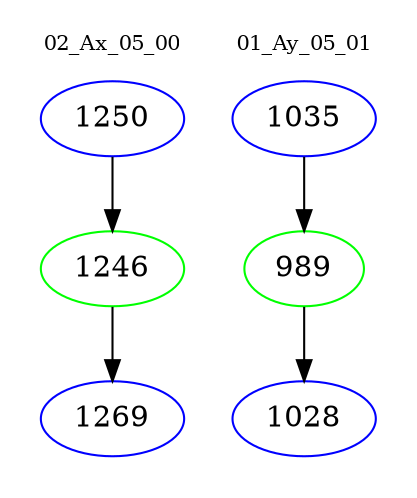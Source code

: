 digraph{
subgraph cluster_0 {
color = white
label = "02_Ax_05_00";
fontsize=10;
T0_1250 [label="1250", color="blue"]
T0_1250 -> T0_1246 [color="black"]
T0_1246 [label="1246", color="green"]
T0_1246 -> T0_1269 [color="black"]
T0_1269 [label="1269", color="blue"]
}
subgraph cluster_1 {
color = white
label = "01_Ay_05_01";
fontsize=10;
T1_1035 [label="1035", color="blue"]
T1_1035 -> T1_989 [color="black"]
T1_989 [label="989", color="green"]
T1_989 -> T1_1028 [color="black"]
T1_1028 [label="1028", color="blue"]
}
}
